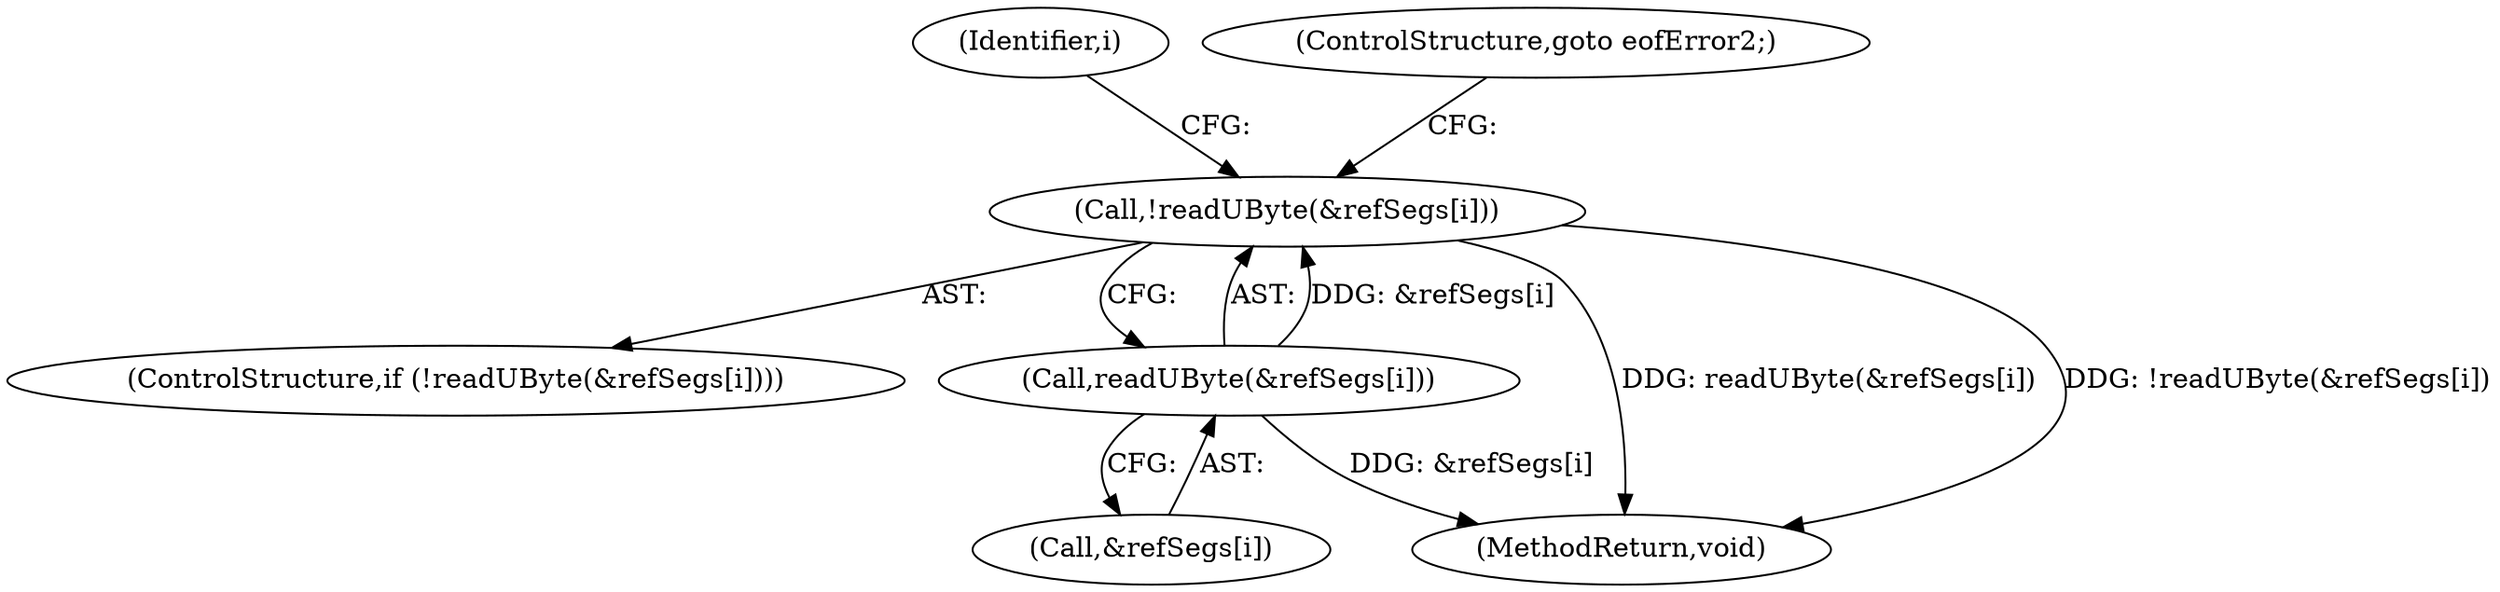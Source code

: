 digraph "0_poppler_58e04a08afee39370283c494ee2e4e392fd3b684@API" {
"1000235" [label="(Call,!readUByte(&refSegs[i]))"];
"1000236" [label="(Call,readUByte(&refSegs[i]))"];
"1000234" [label="(ControlStructure,if (!readUByte(&refSegs[i])))"];
"1000237" [label="(Call,&refSegs[i])"];
"1000580" [label="(MethodReturn,void)"];
"1000232" [label="(Identifier,i)"];
"1000236" [label="(Call,readUByte(&refSegs[i]))"];
"1000235" [label="(Call,!readUByte(&refSegs[i]))"];
"1000242" [label="(ControlStructure,goto eofError2;)"];
"1000235" -> "1000234"  [label="AST: "];
"1000235" -> "1000236"  [label="CFG: "];
"1000236" -> "1000235"  [label="AST: "];
"1000242" -> "1000235"  [label="CFG: "];
"1000232" -> "1000235"  [label="CFG: "];
"1000235" -> "1000580"  [label="DDG: readUByte(&refSegs[i])"];
"1000235" -> "1000580"  [label="DDG: !readUByte(&refSegs[i])"];
"1000236" -> "1000235"  [label="DDG: &refSegs[i]"];
"1000236" -> "1000237"  [label="CFG: "];
"1000237" -> "1000236"  [label="AST: "];
"1000236" -> "1000580"  [label="DDG: &refSegs[i]"];
}
